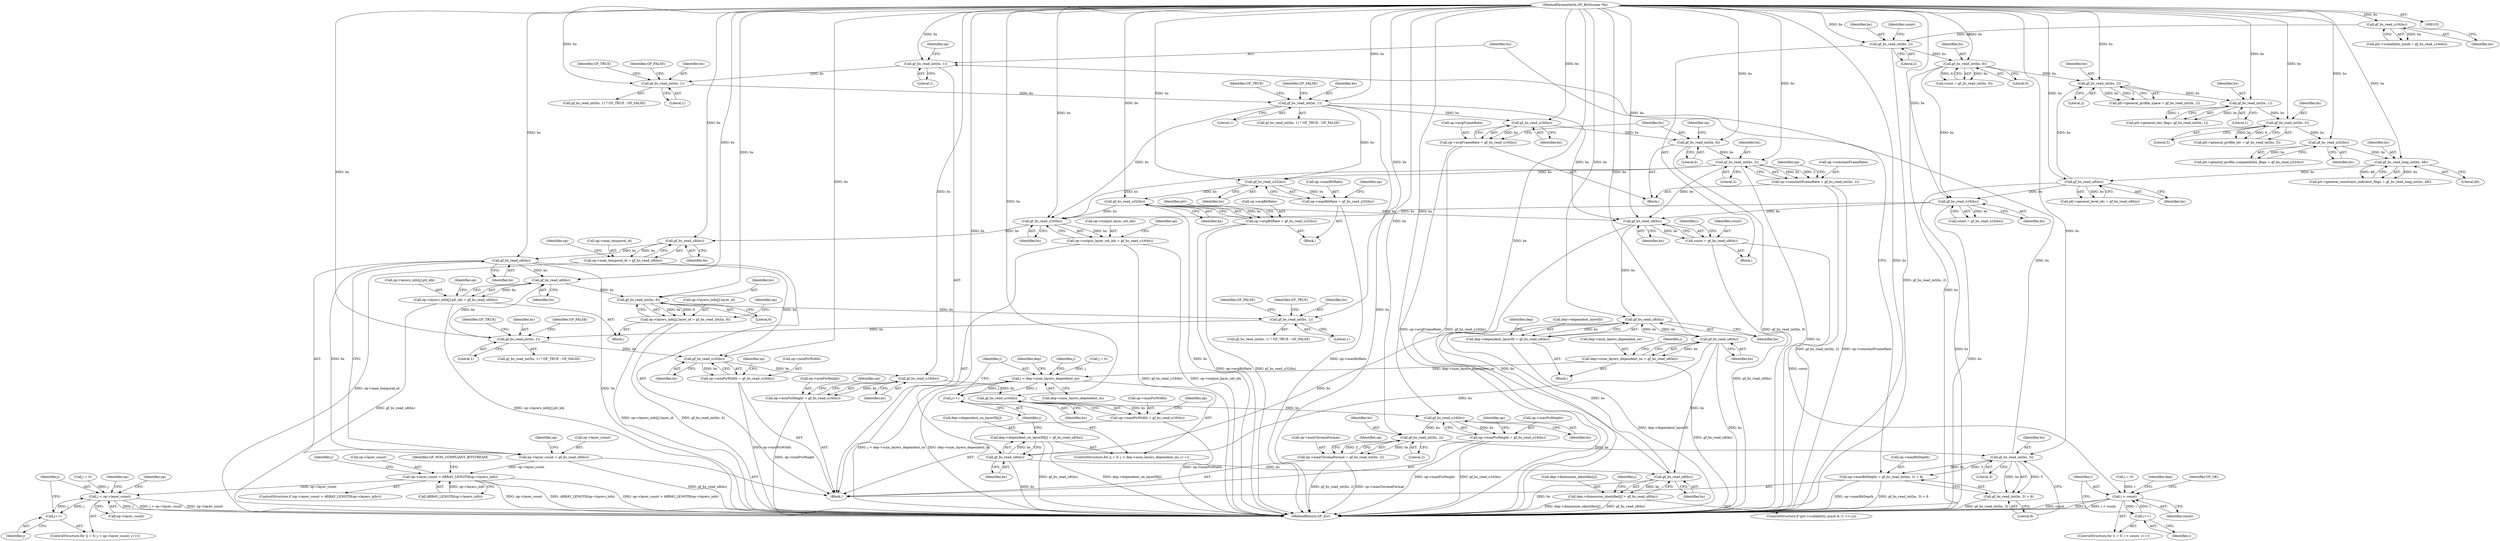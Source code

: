 digraph "0_gpac_90dc7f853d31b0a4e9441cba97feccf36d8b69a4@API" {
"1000352" [label="(Call,gf_bs_read_int(bs, 1))"];
"1000348" [label="(Call,gf_bs_read_int(bs, 3))"];
"1000340" [label="(Call,gf_bs_read_int(bs, 2))"];
"1000334" [label="(Call,gf_bs_read_u16(bs))"];
"1000328" [label="(Call,gf_bs_read_u16(bs))"];
"1000322" [label="(Call,gf_bs_read_u16(bs))"];
"1000316" [label="(Call,gf_bs_read_u16(bs))"];
"1000238" [label="(Call,gf_bs_read_u8(bs))"];
"1000232" [label="(Call,gf_bs_read_u8(bs))"];
"1000226" [label="(Call,gf_bs_read_u16(bs))"];
"1000393" [label="(Call,gf_bs_read_int(bs, 2))"];
"1000386" [label="(Call,gf_bs_read_int(bs, 6))"];
"1000384" [label="(Call,gf_bs_read_u16(bs))"];
"1000370" [label="(Call,gf_bs_read_int(bs, 1))"];
"1000360" [label="(Call,gf_bs_read_int(bs, 1))"];
"1000352" [label="(Call,gf_bs_read_int(bs, 1))"];
"1000105" [label="(MethodParameterIn,GF_BitStream *bs)"];
"1000411" [label="(Call,gf_bs_read_u32(bs))"];
"1000405" [label="(Call,gf_bs_read_u32(bs))"];
"1000201" [label="(Call,gf_bs_read_u16(bs))"];
"1000132" [label="(Call,gf_bs_read_int(bs, 6))"];
"1000127" [label="(Call,gf_bs_read_int(bs, 2))"];
"1000125" [label="(Call,gf_bs_read_u16(bs))"];
"1000192" [label="(Call,gf_bs_read_u8(bs))"];
"1000185" [label="(Call,gf_bs_read_long_int(bs, 48))"];
"1000179" [label="(Call,gf_bs_read_u32(bs))"];
"1000172" [label="(Call,gf_bs_read_int(bs, 5))"];
"1000165" [label="(Call,gf_bs_read_int(bs, 1))"];
"1000158" [label="(Call,gf_bs_read_int(bs, 2))"];
"1000307" [label="(Call,gf_bs_read_int(bs, 1))"];
"1000293" [label="(Call,gf_bs_read_int(bs, 1))"];
"1000281" [label="(Call,gf_bs_read_int(bs, 6))"];
"1000271" [label="(Call,gf_bs_read_u8(bs))"];
"1000222" [label="(Call,op->output_layer_set_idx = gf_bs_read_u16(bs))"];
"1000228" [label="(Call,op->max_temporal_id = gf_bs_read_u8(bs))"];
"1000234" [label="(Call,op->layer_count = gf_bs_read_u8(bs))"];
"1000241" [label="(Call,op->layer_count > ARRAY_LENGTH(op->layers_info))"];
"1000255" [label="(Call,j < op->layer_count)"];
"1000260" [label="(Call,j++)"];
"1000263" [label="(Call,op->layers_info[j].ptl_idx = gf_bs_read_u8(bs))"];
"1000273" [label="(Call,op->layers_info[j].layer_id = gf_bs_read_int(bs, 6))"];
"1000312" [label="(Call,op->minPicWidth = gf_bs_read_u16(bs))"];
"1000318" [label="(Call,op->minPicHeight = gf_bs_read_u16(bs))"];
"1000324" [label="(Call,op->maxPicWidth = gf_bs_read_u16(bs))"];
"1000330" [label="(Call,op->maxPicHeight = gf_bs_read_u16(bs))"];
"1000336" [label="(Call,op->maxChromaFormat = gf_bs_read_int(bs, 2))"];
"1000343" [label="(Call,op->maxBitDepth = gf_bs_read_int(bs, 3) + 8)"];
"1000347" [label="(Call,gf_bs_read_int(bs, 3) + 8)"];
"1000380" [label="(Call,op->avgFrameRate = gf_bs_read_u16(bs))"];
"1000389" [label="(Call,op->constantFrameRate = gf_bs_read_int(bs, 2))"];
"1000401" [label="(Call,op->maxBitRate = gf_bs_read_u32(bs))"];
"1000407" [label="(Call,op->avgBitRate = gf_bs_read_u32(bs))"];
"1000420" [label="(Call,gf_bs_read_u8(bs))"];
"1000418" [label="(Call,count = gf_bs_read_u8(bs))"];
"1000426" [label="(Call,i < count)"];
"1000429" [label="(Call,i++)"];
"1000445" [label="(Call,gf_bs_read_u8(bs))"];
"1000441" [label="(Call,dep->dependent_layerID = gf_bs_read_u8(bs))"];
"1000451" [label="(Call,gf_bs_read_u8(bs))"];
"1000447" [label="(Call,dep->num_layers_dependent_on = gf_bs_read_u8(bs))"];
"1000457" [label="(Call,j < dep->num_layers_dependent_on)"];
"1000462" [label="(Call,j++)"];
"1000470" [label="(Call,gf_bs_read_u8(bs))"];
"1000464" [label="(Call,dep->dependent_on_layerID[j] = gf_bs_read_u8(bs))"];
"1000496" [label="(Call,gf_bs_read_u8(bs))"];
"1000490" [label="(Call,dep->dimension_identifier[j] = gf_bs_read_u8(bs))"];
"1000241" [label="(Call,op->layer_count > ARRAY_LENGTH(op->layers_info))"];
"1000243" [label="(Identifier,op)"];
"1000229" [label="(Call,op->max_temporal_id)"];
"1000482" [label="(ControlStructure,if (ptr->scalability_mask & (1 << j)))"];
"1000222" [label="(Call,op->output_layer_set_idx = gf_bs_read_u16(bs))"];
"1000332" [label="(Identifier,op)"];
"1000452" [label="(Identifier,bs)"];
"1000347" [label="(Call,gf_bs_read_int(bs, 3) + 8)"];
"1000322" [label="(Call,gf_bs_read_u16(bs))"];
"1000314" [label="(Identifier,op)"];
"1000256" [label="(Identifier,j)"];
"1000262" [label="(Block,)"];
"1000442" [label="(Call,dep->dependent_layerID)"];
"1000133" [label="(Identifier,bs)"];
"1000348" [label="(Call,gf_bs_read_int(bs, 3))"];
"1000344" [label="(Call,op->maxBitDepth)"];
"1000283" [label="(Literal,6)"];
"1000491" [label="(Call,dep->dimension_identifier[j])"];
"1000331" [label="(Call,op->maxPicHeight)"];
"1000463" [label="(Identifier,j)"];
"1000199" [label="(Call,count = gf_bs_read_u16(bs))"];
"1000212" [label="(Block,)"];
"1000129" [label="(Literal,2)"];
"1000188" [label="(Call,ptl->general_level_idc = gf_bs_read_u8(bs))"];
"1000455" [label="(Identifier,j)"];
"1000370" [label="(Call,gf_bs_read_int(bs, 1))"];
"1000134" [label="(Literal,6)"];
"1000228" [label="(Call,op->max_temporal_id = gf_bs_read_u8(bs))"];
"1000161" [label="(Call,ptl->general_tier_flag= gf_bs_read_int(bs, 1))"];
"1000132" [label="(Call,gf_bs_read_int(bs, 6))"];
"1000309" [label="(Literal,1)"];
"1000337" [label="(Call,op->maxChromaFormat)"];
"1000234" [label="(Call,op->layer_count = gf_bs_read_u8(bs))"];
"1000127" [label="(Call,gf_bs_read_int(bs, 2))"];
"1000422" [label="(ControlStructure,for (i = 0; i < count; i++))"];
"1000317" [label="(Identifier,bs)"];
"1000319" [label="(Call,op->minPicHeight)"];
"1000257" [label="(Call,op->layer_count)"];
"1000371" [label="(Identifier,bs)"];
"1000424" [label="(Identifier,i)"];
"1000271" [label="(Call,gf_bs_read_u8(bs))"];
"1000316" [label="(Call,gf_bs_read_u16(bs))"];
"1000311" [label="(Identifier,GF_FALSE)"];
"1000381" [label="(Call,op->avgFrameRate)"];
"1000343" [label="(Call,op->maxBitDepth = gf_bs_read_int(bs, 3) + 8)"];
"1000292" [label="(Call,gf_bs_read_int(bs, 1) ? GF_TRUE : GF_FALSE)"];
"1000328" [label="(Call,gf_bs_read_u16(bs))"];
"1000445" [label="(Call,gf_bs_read_u8(bs))"];
"1000394" [label="(Identifier,bs)"];
"1000242" [label="(Call,op->layer_count)"];
"1000323" [label="(Identifier,bs)"];
"1000465" [label="(Call,dep->dependent_on_layerID[j])"];
"1000230" [label="(Identifier,op)"];
"1000505" [label="(MethodReturn,GF_Err)"];
"1000310" [label="(Identifier,GF_TRUE)"];
"1000245" [label="(Call,ARRAY_LENGTH(op->layers_info))"];
"1000179" [label="(Call,gf_bs_read_u32(bs))"];
"1000227" [label="(Identifier,bs)"];
"1000329" [label="(Identifier,bs)"];
"1000393" [label="(Call,gf_bs_read_int(bs, 2))"];
"1000474" [label="(Identifier,j)"];
"1000180" [label="(Identifier,bs)"];
"1000446" [label="(Identifier,bs)"];
"1000125" [label="(Call,gf_bs_read_u16(bs))"];
"1000173" [label="(Identifier,bs)"];
"1000325" [label="(Call,op->maxPicWidth)"];
"1000128" [label="(Identifier,bs)"];
"1000451" [label="(Call,gf_bs_read_u8(bs))"];
"1000398" [label="(Identifier,op)"];
"1000407" [label="(Call,op->avgBitRate = gf_bs_read_u32(bs))"];
"1000419" [label="(Identifier,count)"];
"1000313" [label="(Call,op->minPicWidth)"];
"1000434" [label="(Identifier,dep)"];
"1000470" [label="(Call,gf_bs_read_u8(bs))"];
"1000335" [label="(Identifier,bs)"];
"1000352" [label="(Call,gf_bs_read_int(bs, 1))"];
"1000226" [label="(Call,gf_bs_read_u16(bs))"];
"1000131" [label="(Identifier,count)"];
"1000429" [label="(Call,i++)"];
"1000264" [label="(Call,op->layers_info[j].ptl_idx)"];
"1000459" [label="(Call,dep->num_layers_dependent_on)"];
"1000462" [label="(Call,j++)"];
"1000334" [label="(Call,gf_bs_read_u16(bs))"];
"1000261" [label="(Identifier,j)"];
"1000406" [label="(Identifier,bs)"];
"1000202" [label="(Identifier,bs)"];
"1000490" [label="(Call,dep->dimension_identifier[j] = gf_bs_read_u8(bs))"];
"1000308" [label="(Identifier,bs)"];
"1000130" [label="(Call,count = gf_bs_read_int(bs, 6))"];
"1000430" [label="(Identifier,i)"];
"1000238" [label="(Call,gf_bs_read_u8(bs))"];
"1000175" [label="(Call,ptl->general_profile_compatibility_flags = gf_bs_read_u32(bs))"];
"1000277" [label="(Identifier,op)"];
"1000250" [label="(Identifier,GF_NON_COMPLIANT_BITSTREAM)"];
"1000504" [label="(Identifier,GF_OK)"];
"1000172" [label="(Call,gf_bs_read_int(bs, 5))"];
"1000389" [label="(Call,op->constantFrameRate = gf_bs_read_int(bs, 2))"];
"1000106" [label="(Block,)"];
"1000441" [label="(Call,dep->dependent_layerID = gf_bs_read_u8(bs))"];
"1000260" [label="(Call,j++)"];
"1000273" [label="(Call,op->layers_info[j].layer_id = gf_bs_read_int(bs, 6))"];
"1000345" [label="(Identifier,op)"];
"1000288" [label="(Identifier,op)"];
"1000232" [label="(Call,gf_bs_read_u8(bs))"];
"1000380" [label="(Call,op->avgFrameRate = gf_bs_read_u16(bs))"];
"1000395" [label="(Literal,2)"];
"1000174" [label="(Literal,5)"];
"1000251" [label="(ControlStructure,for (j = 0; j < op->layer_count; j++))"];
"1000307" [label="(Call,gf_bs_read_int(bs, 1))"];
"1000318" [label="(Call,op->minPicHeight = gf_bs_read_u16(bs))"];
"1000126" [label="(Identifier,bs)"];
"1000324" [label="(Call,op->maxPicWidth = gf_bs_read_u16(bs))"];
"1000233" [label="(Identifier,bs)"];
"1000192" [label="(Call,gf_bs_read_u8(bs))"];
"1000363" [label="(Identifier,GF_TRUE)"];
"1000457" [label="(Call,j < dep->num_layers_dependent_on)"];
"1000458" [label="(Identifier,j)"];
"1000480" [label="(Identifier,j)"];
"1000385" [label="(Identifier,bs)"];
"1000158" [label="(Call,gf_bs_read_int(bs, 2))"];
"1000426" [label="(Call,i < count)"];
"1000364" [label="(Identifier,GF_FALSE)"];
"1000154" [label="(Call,ptl->general_profile_space = gf_bs_read_int(bs, 2))"];
"1000418" [label="(Call,count = gf_bs_read_u8(bs))"];
"1000186" [label="(Identifier,bs)"];
"1000193" [label="(Identifier,bs)"];
"1000379" [label="(Block,)"];
"1000330" [label="(Call,op->maxPicHeight = gf_bs_read_u16(bs))"];
"1000362" [label="(Literal,1)"];
"1000306" [label="(Call,gf_bs_read_int(bs, 1) ? GF_TRUE : GF_FALSE)"];
"1000400" [label="(Block,)"];
"1000411" [label="(Call,gf_bs_read_u32(bs))"];
"1000326" [label="(Identifier,op)"];
"1000267" [label="(Identifier,op)"];
"1000453" [label="(ControlStructure,for (j = 0; j < dep->num_layers_dependent_on; j++))"];
"1000454" [label="(Call,j = 0)"];
"1000391" [label="(Identifier,op)"];
"1000167" [label="(Literal,1)"];
"1000121" [label="(Call,ptr->scalability_mask = gf_bs_read_u16(bs))"];
"1000351" [label="(Literal,8)"];
"1000185" [label="(Call,gf_bs_read_long_int(bs, 48))"];
"1000412" [label="(Identifier,bs)"];
"1000360" [label="(Call,gf_bs_read_int(bs, 1))"];
"1000295" [label="(Literal,1)"];
"1000423" [label="(Call,i = 0)"];
"1000420" [label="(Call,gf_bs_read_u8(bs))"];
"1000341" [label="(Identifier,bs)"];
"1000350" [label="(Literal,3)"];
"1000384" [label="(Call,gf_bs_read_u16(bs))"];
"1000431" [label="(Block,)"];
"1000201" [label="(Call,gf_bs_read_u16(bs))"];
"1000497" [label="(Identifier,bs)"];
"1000168" [label="(Call,ptl->general_profile_idc = gf_bs_read_int(bs, 5))"];
"1000297" [label="(Identifier,GF_FALSE)"];
"1000390" [label="(Call,op->constantFrameRate)"];
"1000272" [label="(Identifier,bs)"];
"1000349" [label="(Identifier,bs)"];
"1000165" [label="(Call,gf_bs_read_int(bs, 1))"];
"1000281" [label="(Call,gf_bs_read_int(bs, 6))"];
"1000428" [label="(Identifier,count)"];
"1000401" [label="(Call,op->maxBitRate = gf_bs_read_u32(bs))"];
"1000357" [label="(Identifier,op)"];
"1000373" [label="(Identifier,GF_TRUE)"];
"1000223" [label="(Call,op->output_layer_set_idx)"];
"1000296" [label="(Identifier,GF_TRUE)"];
"1000235" [label="(Call,op->layer_count)"];
"1000263" [label="(Call,op->layers_info[j].ptl_idx = gf_bs_read_u8(bs))"];
"1000388" [label="(Literal,6)"];
"1000274" [label="(Call,op->layers_info[j].layer_id)"];
"1000415" [label="(Identifier,ptr)"];
"1000166" [label="(Identifier,bs)"];
"1000293" [label="(Call,gf_bs_read_int(bs, 1))"];
"1000448" [label="(Call,dep->num_layers_dependent_on)"];
"1000160" [label="(Literal,2)"];
"1000187" [label="(Literal,48)"];
"1000387" [label="(Identifier,bs)"];
"1000496" [label="(Call,gf_bs_read_u8(bs))"];
"1000336" [label="(Call,op->maxChromaFormat = gf_bs_read_int(bs, 2))"];
"1000464" [label="(Call,dep->dependent_on_layerID[j] = gf_bs_read_u8(bs))"];
"1000471" [label="(Identifier,bs)"];
"1000386" [label="(Call,gf_bs_read_int(bs, 6))"];
"1000252" [label="(Call,j = 0)"];
"1000361" [label="(Identifier,bs)"];
"1000408" [label="(Call,op->avgBitRate)"];
"1000354" [label="(Literal,1)"];
"1000294" [label="(Identifier,bs)"];
"1000338" [label="(Identifier,op)"];
"1000427" [label="(Identifier,i)"];
"1000447" [label="(Call,dep->num_layers_dependent_on = gf_bs_read_u8(bs))"];
"1000342" [label="(Literal,2)"];
"1000369" [label="(Call,gf_bs_read_int(bs, 1) ? GF_TRUE : GF_FALSE)"];
"1000181" [label="(Call,ptl->general_constraint_indicator_flags = gf_bs_read_long_int(bs, 48))"];
"1000253" [label="(Identifier,j)"];
"1000372" [label="(Literal,1)"];
"1000374" [label="(Identifier,GF_FALSE)"];
"1000236" [label="(Identifier,op)"];
"1000240" [label="(ControlStructure,if (op->layer_count > ARRAY_LENGTH(op->layers_info)))"];
"1000312" [label="(Call,op->minPicWidth = gf_bs_read_u16(bs))"];
"1000449" [label="(Identifier,dep)"];
"1000467" [label="(Identifier,dep)"];
"1000340" [label="(Call,gf_bs_read_int(bs, 2))"];
"1000402" [label="(Call,op->maxBitRate)"];
"1000105" [label="(MethodParameterIn,GF_BitStream *bs)"];
"1000282" [label="(Identifier,bs)"];
"1000359" [label="(Call,gf_bs_read_int(bs, 1) ? GF_TRUE : GF_FALSE)"];
"1000353" [label="(Identifier,bs)"];
"1000409" [label="(Identifier,op)"];
"1000421" [label="(Identifier,bs)"];
"1000405" [label="(Call,gf_bs_read_u32(bs))"];
"1000320" [label="(Identifier,op)"];
"1000159" [label="(Identifier,bs)"];
"1000255" [label="(Call,j < op->layer_count)"];
"1000239" [label="(Identifier,bs)"];
"1000352" -> "1000212"  [label="AST: "];
"1000352" -> "1000354"  [label="CFG: "];
"1000353" -> "1000352"  [label="AST: "];
"1000354" -> "1000352"  [label="AST: "];
"1000357" -> "1000352"  [label="CFG: "];
"1000348" -> "1000352"  [label="DDG: bs"];
"1000105" -> "1000352"  [label="DDG: bs"];
"1000352" -> "1000360"  [label="DDG: bs"];
"1000348" -> "1000347"  [label="AST: "];
"1000348" -> "1000350"  [label="CFG: "];
"1000349" -> "1000348"  [label="AST: "];
"1000350" -> "1000348"  [label="AST: "];
"1000351" -> "1000348"  [label="CFG: "];
"1000348" -> "1000343"  [label="DDG: bs"];
"1000348" -> "1000343"  [label="DDG: 3"];
"1000348" -> "1000347"  [label="DDG: bs"];
"1000348" -> "1000347"  [label="DDG: 3"];
"1000340" -> "1000348"  [label="DDG: bs"];
"1000105" -> "1000348"  [label="DDG: bs"];
"1000340" -> "1000336"  [label="AST: "];
"1000340" -> "1000342"  [label="CFG: "];
"1000341" -> "1000340"  [label="AST: "];
"1000342" -> "1000340"  [label="AST: "];
"1000336" -> "1000340"  [label="CFG: "];
"1000340" -> "1000336"  [label="DDG: bs"];
"1000340" -> "1000336"  [label="DDG: 2"];
"1000334" -> "1000340"  [label="DDG: bs"];
"1000105" -> "1000340"  [label="DDG: bs"];
"1000334" -> "1000330"  [label="AST: "];
"1000334" -> "1000335"  [label="CFG: "];
"1000335" -> "1000334"  [label="AST: "];
"1000330" -> "1000334"  [label="CFG: "];
"1000334" -> "1000330"  [label="DDG: bs"];
"1000328" -> "1000334"  [label="DDG: bs"];
"1000105" -> "1000334"  [label="DDG: bs"];
"1000328" -> "1000324"  [label="AST: "];
"1000328" -> "1000329"  [label="CFG: "];
"1000329" -> "1000328"  [label="AST: "];
"1000324" -> "1000328"  [label="CFG: "];
"1000328" -> "1000324"  [label="DDG: bs"];
"1000322" -> "1000328"  [label="DDG: bs"];
"1000105" -> "1000328"  [label="DDG: bs"];
"1000322" -> "1000318"  [label="AST: "];
"1000322" -> "1000323"  [label="CFG: "];
"1000323" -> "1000322"  [label="AST: "];
"1000318" -> "1000322"  [label="CFG: "];
"1000322" -> "1000318"  [label="DDG: bs"];
"1000316" -> "1000322"  [label="DDG: bs"];
"1000105" -> "1000322"  [label="DDG: bs"];
"1000316" -> "1000312"  [label="AST: "];
"1000316" -> "1000317"  [label="CFG: "];
"1000317" -> "1000316"  [label="AST: "];
"1000312" -> "1000316"  [label="CFG: "];
"1000316" -> "1000312"  [label="DDG: bs"];
"1000238" -> "1000316"  [label="DDG: bs"];
"1000307" -> "1000316"  [label="DDG: bs"];
"1000105" -> "1000316"  [label="DDG: bs"];
"1000238" -> "1000234"  [label="AST: "];
"1000238" -> "1000239"  [label="CFG: "];
"1000239" -> "1000238"  [label="AST: "];
"1000234" -> "1000238"  [label="CFG: "];
"1000238" -> "1000505"  [label="DDG: bs"];
"1000238" -> "1000234"  [label="DDG: bs"];
"1000232" -> "1000238"  [label="DDG: bs"];
"1000105" -> "1000238"  [label="DDG: bs"];
"1000238" -> "1000271"  [label="DDG: bs"];
"1000232" -> "1000228"  [label="AST: "];
"1000232" -> "1000233"  [label="CFG: "];
"1000233" -> "1000232"  [label="AST: "];
"1000228" -> "1000232"  [label="CFG: "];
"1000232" -> "1000228"  [label="DDG: bs"];
"1000226" -> "1000232"  [label="DDG: bs"];
"1000105" -> "1000232"  [label="DDG: bs"];
"1000226" -> "1000222"  [label="AST: "];
"1000226" -> "1000227"  [label="CFG: "];
"1000227" -> "1000226"  [label="AST: "];
"1000222" -> "1000226"  [label="CFG: "];
"1000226" -> "1000222"  [label="DDG: bs"];
"1000393" -> "1000226"  [label="DDG: bs"];
"1000411" -> "1000226"  [label="DDG: bs"];
"1000370" -> "1000226"  [label="DDG: bs"];
"1000201" -> "1000226"  [label="DDG: bs"];
"1000105" -> "1000226"  [label="DDG: bs"];
"1000393" -> "1000389"  [label="AST: "];
"1000393" -> "1000395"  [label="CFG: "];
"1000394" -> "1000393"  [label="AST: "];
"1000395" -> "1000393"  [label="AST: "];
"1000389" -> "1000393"  [label="CFG: "];
"1000393" -> "1000505"  [label="DDG: bs"];
"1000393" -> "1000389"  [label="DDG: bs"];
"1000393" -> "1000389"  [label="DDG: 2"];
"1000386" -> "1000393"  [label="DDG: bs"];
"1000105" -> "1000393"  [label="DDG: bs"];
"1000393" -> "1000405"  [label="DDG: bs"];
"1000393" -> "1000420"  [label="DDG: bs"];
"1000386" -> "1000379"  [label="AST: "];
"1000386" -> "1000388"  [label="CFG: "];
"1000387" -> "1000386"  [label="AST: "];
"1000388" -> "1000386"  [label="AST: "];
"1000391" -> "1000386"  [label="CFG: "];
"1000386" -> "1000505"  [label="DDG: gf_bs_read_int(bs, 6)"];
"1000384" -> "1000386"  [label="DDG: bs"];
"1000105" -> "1000386"  [label="DDG: bs"];
"1000384" -> "1000380"  [label="AST: "];
"1000384" -> "1000385"  [label="CFG: "];
"1000385" -> "1000384"  [label="AST: "];
"1000380" -> "1000384"  [label="CFG: "];
"1000384" -> "1000380"  [label="DDG: bs"];
"1000370" -> "1000384"  [label="DDG: bs"];
"1000105" -> "1000384"  [label="DDG: bs"];
"1000370" -> "1000369"  [label="AST: "];
"1000370" -> "1000372"  [label="CFG: "];
"1000371" -> "1000370"  [label="AST: "];
"1000372" -> "1000370"  [label="AST: "];
"1000373" -> "1000370"  [label="CFG: "];
"1000374" -> "1000370"  [label="CFG: "];
"1000370" -> "1000505"  [label="DDG: bs"];
"1000360" -> "1000370"  [label="DDG: bs"];
"1000105" -> "1000370"  [label="DDG: bs"];
"1000370" -> "1000405"  [label="DDG: bs"];
"1000370" -> "1000420"  [label="DDG: bs"];
"1000360" -> "1000359"  [label="AST: "];
"1000360" -> "1000362"  [label="CFG: "];
"1000361" -> "1000360"  [label="AST: "];
"1000362" -> "1000360"  [label="AST: "];
"1000363" -> "1000360"  [label="CFG: "];
"1000364" -> "1000360"  [label="CFG: "];
"1000105" -> "1000360"  [label="DDG: bs"];
"1000105" -> "1000103"  [label="AST: "];
"1000105" -> "1000505"  [label="DDG: bs"];
"1000105" -> "1000125"  [label="DDG: bs"];
"1000105" -> "1000127"  [label="DDG: bs"];
"1000105" -> "1000132"  [label="DDG: bs"];
"1000105" -> "1000158"  [label="DDG: bs"];
"1000105" -> "1000165"  [label="DDG: bs"];
"1000105" -> "1000172"  [label="DDG: bs"];
"1000105" -> "1000179"  [label="DDG: bs"];
"1000105" -> "1000185"  [label="DDG: bs"];
"1000105" -> "1000192"  [label="DDG: bs"];
"1000105" -> "1000201"  [label="DDG: bs"];
"1000105" -> "1000271"  [label="DDG: bs"];
"1000105" -> "1000281"  [label="DDG: bs"];
"1000105" -> "1000293"  [label="DDG: bs"];
"1000105" -> "1000307"  [label="DDG: bs"];
"1000105" -> "1000405"  [label="DDG: bs"];
"1000105" -> "1000411"  [label="DDG: bs"];
"1000105" -> "1000420"  [label="DDG: bs"];
"1000105" -> "1000445"  [label="DDG: bs"];
"1000105" -> "1000451"  [label="DDG: bs"];
"1000105" -> "1000470"  [label="DDG: bs"];
"1000105" -> "1000496"  [label="DDG: bs"];
"1000411" -> "1000407"  [label="AST: "];
"1000411" -> "1000412"  [label="CFG: "];
"1000412" -> "1000411"  [label="AST: "];
"1000407" -> "1000411"  [label="CFG: "];
"1000411" -> "1000505"  [label="DDG: bs"];
"1000411" -> "1000407"  [label="DDG: bs"];
"1000405" -> "1000411"  [label="DDG: bs"];
"1000411" -> "1000420"  [label="DDG: bs"];
"1000405" -> "1000401"  [label="AST: "];
"1000405" -> "1000406"  [label="CFG: "];
"1000406" -> "1000405"  [label="AST: "];
"1000401" -> "1000405"  [label="CFG: "];
"1000405" -> "1000401"  [label="DDG: bs"];
"1000201" -> "1000199"  [label="AST: "];
"1000201" -> "1000202"  [label="CFG: "];
"1000202" -> "1000201"  [label="AST: "];
"1000199" -> "1000201"  [label="CFG: "];
"1000201" -> "1000505"  [label="DDG: bs"];
"1000201" -> "1000199"  [label="DDG: bs"];
"1000132" -> "1000201"  [label="DDG: bs"];
"1000192" -> "1000201"  [label="DDG: bs"];
"1000201" -> "1000420"  [label="DDG: bs"];
"1000132" -> "1000130"  [label="AST: "];
"1000132" -> "1000134"  [label="CFG: "];
"1000133" -> "1000132"  [label="AST: "];
"1000134" -> "1000132"  [label="AST: "];
"1000130" -> "1000132"  [label="CFG: "];
"1000132" -> "1000505"  [label="DDG: bs"];
"1000132" -> "1000130"  [label="DDG: bs"];
"1000132" -> "1000130"  [label="DDG: 6"];
"1000127" -> "1000132"  [label="DDG: bs"];
"1000132" -> "1000158"  [label="DDG: bs"];
"1000127" -> "1000106"  [label="AST: "];
"1000127" -> "1000129"  [label="CFG: "];
"1000128" -> "1000127"  [label="AST: "];
"1000129" -> "1000127"  [label="AST: "];
"1000131" -> "1000127"  [label="CFG: "];
"1000127" -> "1000505"  [label="DDG: gf_bs_read_int(bs, 2)"];
"1000125" -> "1000127"  [label="DDG: bs"];
"1000125" -> "1000121"  [label="AST: "];
"1000125" -> "1000126"  [label="CFG: "];
"1000126" -> "1000125"  [label="AST: "];
"1000121" -> "1000125"  [label="CFG: "];
"1000125" -> "1000121"  [label="DDG: bs"];
"1000192" -> "1000188"  [label="AST: "];
"1000192" -> "1000193"  [label="CFG: "];
"1000193" -> "1000192"  [label="AST: "];
"1000188" -> "1000192"  [label="CFG: "];
"1000192" -> "1000505"  [label="DDG: bs"];
"1000192" -> "1000158"  [label="DDG: bs"];
"1000192" -> "1000188"  [label="DDG: bs"];
"1000185" -> "1000192"  [label="DDG: bs"];
"1000185" -> "1000181"  [label="AST: "];
"1000185" -> "1000187"  [label="CFG: "];
"1000186" -> "1000185"  [label="AST: "];
"1000187" -> "1000185"  [label="AST: "];
"1000181" -> "1000185"  [label="CFG: "];
"1000185" -> "1000181"  [label="DDG: bs"];
"1000185" -> "1000181"  [label="DDG: 48"];
"1000179" -> "1000185"  [label="DDG: bs"];
"1000179" -> "1000175"  [label="AST: "];
"1000179" -> "1000180"  [label="CFG: "];
"1000180" -> "1000179"  [label="AST: "];
"1000175" -> "1000179"  [label="CFG: "];
"1000179" -> "1000175"  [label="DDG: bs"];
"1000172" -> "1000179"  [label="DDG: bs"];
"1000172" -> "1000168"  [label="AST: "];
"1000172" -> "1000174"  [label="CFG: "];
"1000173" -> "1000172"  [label="AST: "];
"1000174" -> "1000172"  [label="AST: "];
"1000168" -> "1000172"  [label="CFG: "];
"1000172" -> "1000168"  [label="DDG: bs"];
"1000172" -> "1000168"  [label="DDG: 5"];
"1000165" -> "1000172"  [label="DDG: bs"];
"1000165" -> "1000161"  [label="AST: "];
"1000165" -> "1000167"  [label="CFG: "];
"1000166" -> "1000165"  [label="AST: "];
"1000167" -> "1000165"  [label="AST: "];
"1000161" -> "1000165"  [label="CFG: "];
"1000165" -> "1000161"  [label="DDG: bs"];
"1000165" -> "1000161"  [label="DDG: 1"];
"1000158" -> "1000165"  [label="DDG: bs"];
"1000158" -> "1000154"  [label="AST: "];
"1000158" -> "1000160"  [label="CFG: "];
"1000159" -> "1000158"  [label="AST: "];
"1000160" -> "1000158"  [label="AST: "];
"1000154" -> "1000158"  [label="CFG: "];
"1000158" -> "1000154"  [label="DDG: bs"];
"1000158" -> "1000154"  [label="DDG: 2"];
"1000307" -> "1000306"  [label="AST: "];
"1000307" -> "1000309"  [label="CFG: "];
"1000308" -> "1000307"  [label="AST: "];
"1000309" -> "1000307"  [label="AST: "];
"1000310" -> "1000307"  [label="CFG: "];
"1000311" -> "1000307"  [label="CFG: "];
"1000307" -> "1000271"  [label="DDG: bs"];
"1000293" -> "1000307"  [label="DDG: bs"];
"1000293" -> "1000292"  [label="AST: "];
"1000293" -> "1000295"  [label="CFG: "];
"1000294" -> "1000293"  [label="AST: "];
"1000295" -> "1000293"  [label="AST: "];
"1000296" -> "1000293"  [label="CFG: "];
"1000297" -> "1000293"  [label="CFG: "];
"1000281" -> "1000293"  [label="DDG: bs"];
"1000281" -> "1000273"  [label="AST: "];
"1000281" -> "1000283"  [label="CFG: "];
"1000282" -> "1000281"  [label="AST: "];
"1000283" -> "1000281"  [label="AST: "];
"1000273" -> "1000281"  [label="CFG: "];
"1000281" -> "1000273"  [label="DDG: bs"];
"1000281" -> "1000273"  [label="DDG: 6"];
"1000271" -> "1000281"  [label="DDG: bs"];
"1000271" -> "1000263"  [label="AST: "];
"1000271" -> "1000272"  [label="CFG: "];
"1000272" -> "1000271"  [label="AST: "];
"1000263" -> "1000271"  [label="CFG: "];
"1000271" -> "1000263"  [label="DDG: bs"];
"1000222" -> "1000212"  [label="AST: "];
"1000223" -> "1000222"  [label="AST: "];
"1000230" -> "1000222"  [label="CFG: "];
"1000222" -> "1000505"  [label="DDG: op->output_layer_set_idx"];
"1000222" -> "1000505"  [label="DDG: gf_bs_read_u16(bs)"];
"1000228" -> "1000212"  [label="AST: "];
"1000229" -> "1000228"  [label="AST: "];
"1000236" -> "1000228"  [label="CFG: "];
"1000228" -> "1000505"  [label="DDG: op->max_temporal_id"];
"1000234" -> "1000212"  [label="AST: "];
"1000235" -> "1000234"  [label="AST: "];
"1000243" -> "1000234"  [label="CFG: "];
"1000234" -> "1000505"  [label="DDG: gf_bs_read_u8(bs)"];
"1000234" -> "1000241"  [label="DDG: op->layer_count"];
"1000241" -> "1000240"  [label="AST: "];
"1000241" -> "1000245"  [label="CFG: "];
"1000242" -> "1000241"  [label="AST: "];
"1000245" -> "1000241"  [label="AST: "];
"1000250" -> "1000241"  [label="CFG: "];
"1000253" -> "1000241"  [label="CFG: "];
"1000241" -> "1000505"  [label="DDG: op->layer_count"];
"1000241" -> "1000505"  [label="DDG: ARRAY_LENGTH(op->layers_info)"];
"1000241" -> "1000505"  [label="DDG: op->layer_count > ARRAY_LENGTH(op->layers_info)"];
"1000245" -> "1000241"  [label="DDG: op->layers_info"];
"1000241" -> "1000255"  [label="DDG: op->layer_count"];
"1000255" -> "1000251"  [label="AST: "];
"1000255" -> "1000257"  [label="CFG: "];
"1000256" -> "1000255"  [label="AST: "];
"1000257" -> "1000255"  [label="AST: "];
"1000267" -> "1000255"  [label="CFG: "];
"1000314" -> "1000255"  [label="CFG: "];
"1000255" -> "1000505"  [label="DDG: j < op->layer_count"];
"1000255" -> "1000505"  [label="DDG: op->layer_count"];
"1000255" -> "1000505"  [label="DDG: j"];
"1000252" -> "1000255"  [label="DDG: j"];
"1000260" -> "1000255"  [label="DDG: j"];
"1000255" -> "1000260"  [label="DDG: j"];
"1000260" -> "1000251"  [label="AST: "];
"1000260" -> "1000261"  [label="CFG: "];
"1000261" -> "1000260"  [label="AST: "];
"1000256" -> "1000260"  [label="CFG: "];
"1000263" -> "1000262"  [label="AST: "];
"1000264" -> "1000263"  [label="AST: "];
"1000277" -> "1000263"  [label="CFG: "];
"1000263" -> "1000505"  [label="DDG: op->layers_info[j].ptl_idx"];
"1000263" -> "1000505"  [label="DDG: gf_bs_read_u8(bs)"];
"1000273" -> "1000262"  [label="AST: "];
"1000274" -> "1000273"  [label="AST: "];
"1000288" -> "1000273"  [label="CFG: "];
"1000273" -> "1000505"  [label="DDG: op->layers_info[j].layer_id"];
"1000273" -> "1000505"  [label="DDG: gf_bs_read_int(bs, 6)"];
"1000312" -> "1000212"  [label="AST: "];
"1000313" -> "1000312"  [label="AST: "];
"1000320" -> "1000312"  [label="CFG: "];
"1000312" -> "1000505"  [label="DDG: op->minPicWidth"];
"1000318" -> "1000212"  [label="AST: "];
"1000319" -> "1000318"  [label="AST: "];
"1000326" -> "1000318"  [label="CFG: "];
"1000318" -> "1000505"  [label="DDG: op->minPicHeight"];
"1000324" -> "1000212"  [label="AST: "];
"1000325" -> "1000324"  [label="AST: "];
"1000332" -> "1000324"  [label="CFG: "];
"1000324" -> "1000505"  [label="DDG: op->maxPicWidth"];
"1000330" -> "1000212"  [label="AST: "];
"1000331" -> "1000330"  [label="AST: "];
"1000338" -> "1000330"  [label="CFG: "];
"1000330" -> "1000505"  [label="DDG: gf_bs_read_u16(bs)"];
"1000330" -> "1000505"  [label="DDG: op->maxPicHeight"];
"1000336" -> "1000212"  [label="AST: "];
"1000337" -> "1000336"  [label="AST: "];
"1000345" -> "1000336"  [label="CFG: "];
"1000336" -> "1000505"  [label="DDG: gf_bs_read_int(bs, 2)"];
"1000336" -> "1000505"  [label="DDG: op->maxChromaFormat"];
"1000343" -> "1000212"  [label="AST: "];
"1000343" -> "1000347"  [label="CFG: "];
"1000344" -> "1000343"  [label="AST: "];
"1000347" -> "1000343"  [label="AST: "];
"1000353" -> "1000343"  [label="CFG: "];
"1000343" -> "1000505"  [label="DDG: op->maxBitDepth"];
"1000343" -> "1000505"  [label="DDG: gf_bs_read_int(bs, 3) + 8"];
"1000347" -> "1000351"  [label="CFG: "];
"1000351" -> "1000347"  [label="AST: "];
"1000347" -> "1000505"  [label="DDG: gf_bs_read_int(bs, 3)"];
"1000380" -> "1000379"  [label="AST: "];
"1000381" -> "1000380"  [label="AST: "];
"1000387" -> "1000380"  [label="CFG: "];
"1000380" -> "1000505"  [label="DDG: gf_bs_read_u16(bs)"];
"1000380" -> "1000505"  [label="DDG: op->avgFrameRate"];
"1000389" -> "1000379"  [label="AST: "];
"1000390" -> "1000389"  [label="AST: "];
"1000398" -> "1000389"  [label="CFG: "];
"1000389" -> "1000505"  [label="DDG: gf_bs_read_int(bs, 2)"];
"1000389" -> "1000505"  [label="DDG: op->constantFrameRate"];
"1000401" -> "1000400"  [label="AST: "];
"1000402" -> "1000401"  [label="AST: "];
"1000409" -> "1000401"  [label="CFG: "];
"1000401" -> "1000505"  [label="DDG: op->maxBitRate"];
"1000407" -> "1000400"  [label="AST: "];
"1000408" -> "1000407"  [label="AST: "];
"1000415" -> "1000407"  [label="CFG: "];
"1000407" -> "1000505"  [label="DDG: gf_bs_read_u32(bs)"];
"1000407" -> "1000505"  [label="DDG: op->avgBitRate"];
"1000420" -> "1000418"  [label="AST: "];
"1000420" -> "1000421"  [label="CFG: "];
"1000421" -> "1000420"  [label="AST: "];
"1000418" -> "1000420"  [label="CFG: "];
"1000420" -> "1000505"  [label="DDG: bs"];
"1000420" -> "1000418"  [label="DDG: bs"];
"1000420" -> "1000445"  [label="DDG: bs"];
"1000418" -> "1000106"  [label="AST: "];
"1000419" -> "1000418"  [label="AST: "];
"1000424" -> "1000418"  [label="CFG: "];
"1000418" -> "1000505"  [label="DDG: gf_bs_read_u8(bs)"];
"1000418" -> "1000426"  [label="DDG: count"];
"1000426" -> "1000422"  [label="AST: "];
"1000426" -> "1000428"  [label="CFG: "];
"1000427" -> "1000426"  [label="AST: "];
"1000428" -> "1000426"  [label="AST: "];
"1000434" -> "1000426"  [label="CFG: "];
"1000504" -> "1000426"  [label="CFG: "];
"1000426" -> "1000505"  [label="DDG: count"];
"1000426" -> "1000505"  [label="DDG: i"];
"1000426" -> "1000505"  [label="DDG: i < count"];
"1000423" -> "1000426"  [label="DDG: i"];
"1000429" -> "1000426"  [label="DDG: i"];
"1000426" -> "1000429"  [label="DDG: i"];
"1000429" -> "1000422"  [label="AST: "];
"1000429" -> "1000430"  [label="CFG: "];
"1000430" -> "1000429"  [label="AST: "];
"1000427" -> "1000429"  [label="CFG: "];
"1000445" -> "1000441"  [label="AST: "];
"1000445" -> "1000446"  [label="CFG: "];
"1000446" -> "1000445"  [label="AST: "];
"1000441" -> "1000445"  [label="CFG: "];
"1000445" -> "1000441"  [label="DDG: bs"];
"1000496" -> "1000445"  [label="DDG: bs"];
"1000451" -> "1000445"  [label="DDG: bs"];
"1000470" -> "1000445"  [label="DDG: bs"];
"1000445" -> "1000451"  [label="DDG: bs"];
"1000441" -> "1000431"  [label="AST: "];
"1000442" -> "1000441"  [label="AST: "];
"1000449" -> "1000441"  [label="CFG: "];
"1000441" -> "1000505"  [label="DDG: dep->dependent_layerID"];
"1000451" -> "1000447"  [label="AST: "];
"1000451" -> "1000452"  [label="CFG: "];
"1000452" -> "1000451"  [label="AST: "];
"1000447" -> "1000451"  [label="CFG: "];
"1000451" -> "1000505"  [label="DDG: bs"];
"1000451" -> "1000447"  [label="DDG: bs"];
"1000451" -> "1000470"  [label="DDG: bs"];
"1000451" -> "1000496"  [label="DDG: bs"];
"1000447" -> "1000431"  [label="AST: "];
"1000448" -> "1000447"  [label="AST: "];
"1000455" -> "1000447"  [label="CFG: "];
"1000447" -> "1000505"  [label="DDG: gf_bs_read_u8(bs)"];
"1000447" -> "1000457"  [label="DDG: dep->num_layers_dependent_on"];
"1000457" -> "1000453"  [label="AST: "];
"1000457" -> "1000459"  [label="CFG: "];
"1000458" -> "1000457"  [label="AST: "];
"1000459" -> "1000457"  [label="AST: "];
"1000467" -> "1000457"  [label="CFG: "];
"1000474" -> "1000457"  [label="CFG: "];
"1000457" -> "1000505"  [label="DDG: dep->num_layers_dependent_on"];
"1000457" -> "1000505"  [label="DDG: j < dep->num_layers_dependent_on"];
"1000454" -> "1000457"  [label="DDG: j"];
"1000462" -> "1000457"  [label="DDG: j"];
"1000457" -> "1000462"  [label="DDG: j"];
"1000462" -> "1000453"  [label="AST: "];
"1000462" -> "1000463"  [label="CFG: "];
"1000463" -> "1000462"  [label="AST: "];
"1000458" -> "1000462"  [label="CFG: "];
"1000470" -> "1000464"  [label="AST: "];
"1000470" -> "1000471"  [label="CFG: "];
"1000471" -> "1000470"  [label="AST: "];
"1000464" -> "1000470"  [label="CFG: "];
"1000470" -> "1000505"  [label="DDG: bs"];
"1000470" -> "1000464"  [label="DDG: bs"];
"1000470" -> "1000496"  [label="DDG: bs"];
"1000464" -> "1000453"  [label="AST: "];
"1000465" -> "1000464"  [label="AST: "];
"1000463" -> "1000464"  [label="CFG: "];
"1000464" -> "1000505"  [label="DDG: dep->dependent_on_layerID[j]"];
"1000464" -> "1000505"  [label="DDG: gf_bs_read_u8(bs)"];
"1000496" -> "1000490"  [label="AST: "];
"1000496" -> "1000497"  [label="CFG: "];
"1000497" -> "1000496"  [label="AST: "];
"1000490" -> "1000496"  [label="CFG: "];
"1000496" -> "1000505"  [label="DDG: bs"];
"1000496" -> "1000490"  [label="DDG: bs"];
"1000490" -> "1000482"  [label="AST: "];
"1000491" -> "1000490"  [label="AST: "];
"1000480" -> "1000490"  [label="CFG: "];
"1000490" -> "1000505"  [label="DDG: gf_bs_read_u8(bs)"];
"1000490" -> "1000505"  [label="DDG: dep->dimension_identifier[j]"];
}
